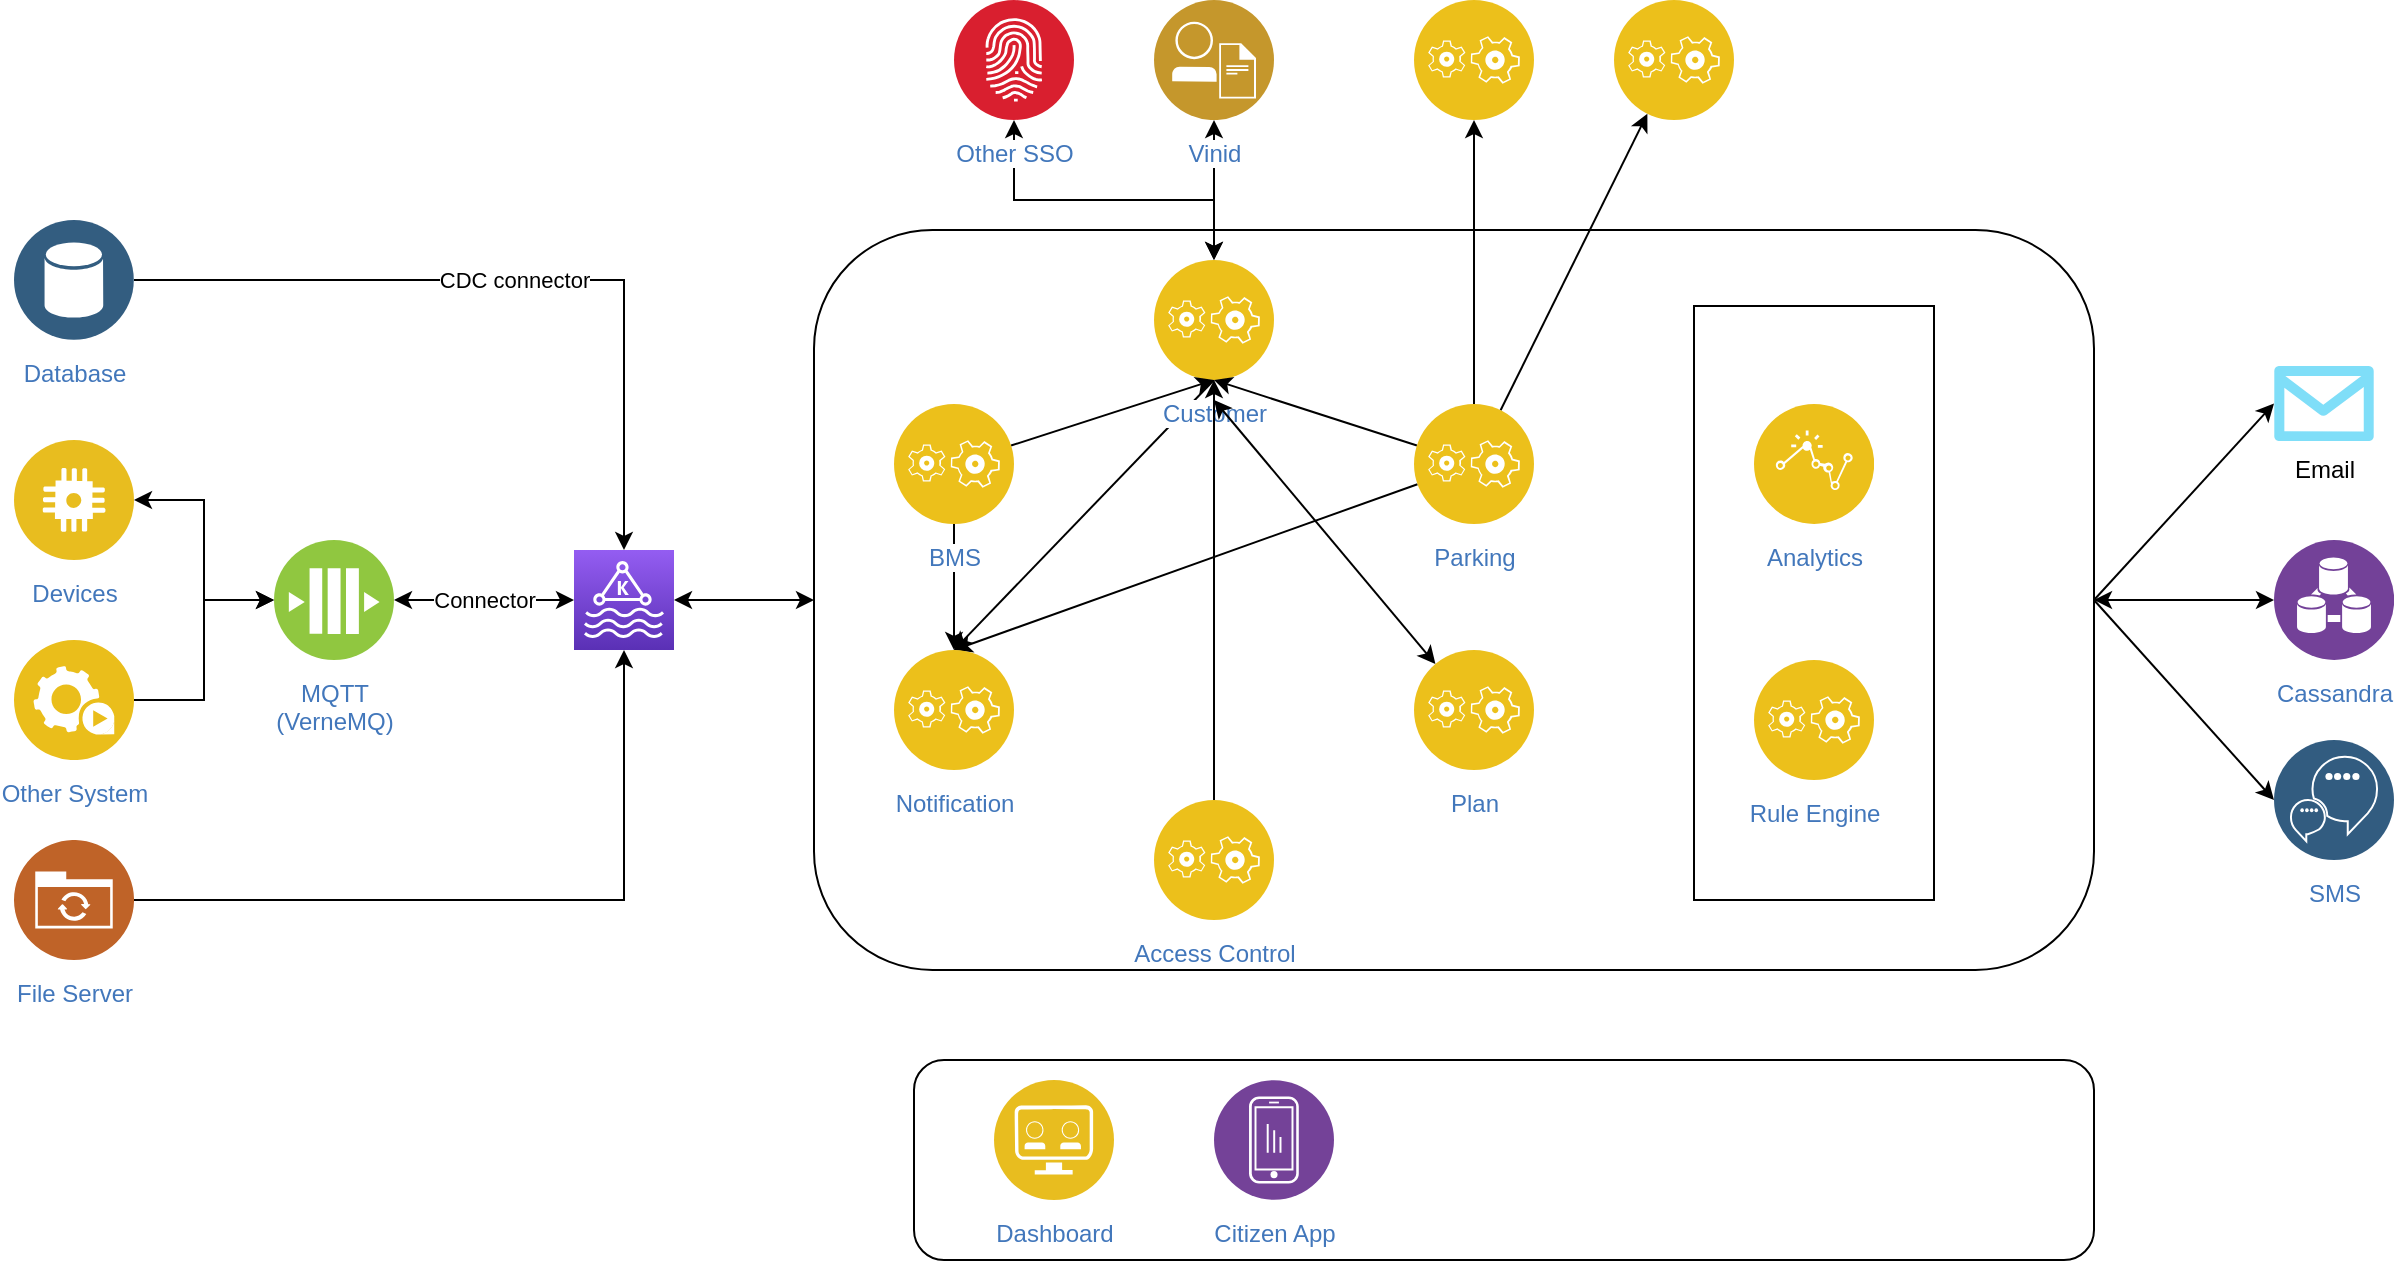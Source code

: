 <mxfile version="12.4.1" type="github" pages="1">
  <diagram id="yLZNIlH2zXO2sHHhMVWW" name="Page-1">
    <mxGraphModel dx="1360" dy="802" grid="1" gridSize="10" guides="1" tooltips="1" connect="1" arrows="1" fold="1" page="1" pageScale="1" pageWidth="1100" pageHeight="850" math="0" shadow="0">
      <root>
        <mxCell id="0"/>
        <mxCell id="1" parent="0"/>
        <mxCell id="hw8tsg2X2oHHRZ30RkQz-26" value="" style="rounded=1;whiteSpace=wrap;html=1;" vertex="1" parent="1">
          <mxGeometry x="460" y="620" width="590" height="100" as="geometry"/>
        </mxCell>
        <mxCell id="hw8tsg2X2oHHRZ30RkQz-3" style="edgeStyle=orthogonalEdgeStyle;rounded=0;orthogonalLoop=1;jettySize=auto;html=1;startArrow=classic;startFill=1;" edge="1" parent="1" source="YRo3PmSRweSSVWQ40-4b-10" target="YRo3PmSRweSSVWQ40-4b-31">
          <mxGeometry relative="1" as="geometry"/>
        </mxCell>
        <mxCell id="hw8tsg2X2oHHRZ30RkQz-6" style="rounded=0;orthogonalLoop=1;jettySize=auto;html=1;entryX=0;entryY=0.5;entryDx=0;entryDy=0;startArrow=none;startFill=0;exitX=1;exitY=0.5;exitDx=0;exitDy=0;" edge="1" parent="1" source="YRo3PmSRweSSVWQ40-4b-10" target="hw8tsg2X2oHHRZ30RkQz-5">
          <mxGeometry relative="1" as="geometry"/>
        </mxCell>
        <mxCell id="hw8tsg2X2oHHRZ30RkQz-9" style="edgeStyle=none;rounded=0;orthogonalLoop=1;jettySize=auto;html=1;entryX=0;entryY=0.5;entryDx=0;entryDy=0;entryPerimeter=0;startArrow=none;startFill=0;exitX=1;exitY=0.5;exitDx=0;exitDy=0;" edge="1" parent="1" source="YRo3PmSRweSSVWQ40-4b-10" target="hw8tsg2X2oHHRZ30RkQz-8">
          <mxGeometry relative="1" as="geometry"/>
        </mxCell>
        <mxCell id="YRo3PmSRweSSVWQ40-4b-10" value="" style="rounded=1;whiteSpace=wrap;html=1;arcSize=16;" parent="1" vertex="1">
          <mxGeometry x="410" y="205" width="640" height="370" as="geometry"/>
        </mxCell>
        <mxCell id="YRo3PmSRweSSVWQ40-4b-8" value="Connector" style="edgeStyle=orthogonalEdgeStyle;rounded=0;orthogonalLoop=1;jettySize=auto;html=1;startArrow=classic;startFill=1;" parent="1" source="YRo3PmSRweSSVWQ40-4b-1" target="YRo3PmSRweSSVWQ40-4b-7" edge="1">
          <mxGeometry relative="1" as="geometry"/>
        </mxCell>
        <mxCell id="YRo3PmSRweSSVWQ40-4b-1" value="MQTT&lt;br&gt;(VerneMQ)" style="aspect=fixed;perimeter=ellipsePerimeter;html=1;align=center;shadow=0;dashed=0;fontColor=#4277BB;labelBackgroundColor=#ffffff;fontSize=12;spacingTop=3;image;image=img/lib/ibm/blockchain/message_bus.svg;" parent="1" vertex="1">
          <mxGeometry x="140" y="360" width="60" height="60" as="geometry"/>
        </mxCell>
        <mxCell id="YRo3PmSRweSSVWQ40-4b-6" style="edgeStyle=orthogonalEdgeStyle;rounded=0;orthogonalLoop=1;jettySize=auto;html=1;startArrow=classic;startFill=1;" parent="1" source="YRo3PmSRweSSVWQ40-4b-3" target="YRo3PmSRweSSVWQ40-4b-1" edge="1">
          <mxGeometry relative="1" as="geometry"/>
        </mxCell>
        <mxCell id="YRo3PmSRweSSVWQ40-4b-3" value="Devices" style="aspect=fixed;perimeter=ellipsePerimeter;html=1;align=center;shadow=0;dashed=0;fontColor=#4277BB;labelBackgroundColor=#ffffff;fontSize=12;spacingTop=3;image;image=img/lib/ibm/applications/iot_application.svg;" parent="1" vertex="1">
          <mxGeometry x="10" y="310" width="60" height="60" as="geometry"/>
        </mxCell>
        <mxCell id="YRo3PmSRweSSVWQ40-4b-5" style="edgeStyle=orthogonalEdgeStyle;rounded=0;orthogonalLoop=1;jettySize=auto;html=1;entryX=0;entryY=0.5;entryDx=0;entryDy=0;" parent="1" source="YRo3PmSRweSSVWQ40-4b-4" target="YRo3PmSRweSSVWQ40-4b-1" edge="1">
          <mxGeometry relative="1" as="geometry"/>
        </mxCell>
        <mxCell id="YRo3PmSRweSSVWQ40-4b-4" value="Other System" style="aspect=fixed;perimeter=ellipsePerimeter;html=1;align=center;shadow=0;dashed=0;fontColor=#4277BB;labelBackgroundColor=#ffffff;fontSize=12;spacingTop=3;image;image=img/lib/ibm/applications/automation_tools.svg;" parent="1" vertex="1">
          <mxGeometry x="10" y="410" width="60" height="60" as="geometry"/>
        </mxCell>
        <mxCell id="YRo3PmSRweSSVWQ40-4b-11" style="edgeStyle=orthogonalEdgeStyle;rounded=0;orthogonalLoop=1;jettySize=auto;html=1;startArrow=classic;startFill=1;" parent="1" source="YRo3PmSRweSSVWQ40-4b-7" target="YRo3PmSRweSSVWQ40-4b-10" edge="1">
          <mxGeometry relative="1" as="geometry"/>
        </mxCell>
        <mxCell id="YRo3PmSRweSSVWQ40-4b-7" value="" style="outlineConnect=0;fontColor=#232F3E;gradientColor=#945DF2;gradientDirection=north;fillColor=#5A30B5;strokeColor=#ffffff;dashed=0;verticalLabelPosition=bottom;verticalAlign=top;align=center;html=1;fontSize=12;fontStyle=0;aspect=fixed;shape=mxgraph.aws4.resourceIcon;resIcon=mxgraph.aws4.managed_streaming_for_kafka;" parent="1" vertex="1">
          <mxGeometry x="290" y="365" width="50" height="50" as="geometry"/>
        </mxCell>
        <mxCell id="YRo3PmSRweSSVWQ40-4b-18" style="edgeStyle=orthogonalEdgeStyle;rounded=0;orthogonalLoop=1;jettySize=auto;html=1;startArrow=classic;startFill=1;" parent="1" source="YRo3PmSRweSSVWQ40-4b-12" target="YRo3PmSRweSSVWQ40-4b-15" edge="1">
          <mxGeometry relative="1" as="geometry">
            <Array as="points">
              <mxPoint x="610" y="150"/>
              <mxPoint x="610" y="150"/>
            </Array>
          </mxGeometry>
        </mxCell>
        <mxCell id="YRo3PmSRweSSVWQ40-4b-19" style="edgeStyle=orthogonalEdgeStyle;rounded=0;orthogonalLoop=1;jettySize=auto;html=1;entryX=0.5;entryY=1;entryDx=0;entryDy=0;startArrow=classic;startFill=1;" parent="1" source="YRo3PmSRweSSVWQ40-4b-12" target="hw8tsg2X2oHHRZ30RkQz-2" edge="1">
          <mxGeometry relative="1" as="geometry">
            <mxPoint x="530" y="160" as="targetPoint"/>
            <Array as="points">
              <mxPoint x="610" y="190"/>
              <mxPoint x="510" y="190"/>
            </Array>
          </mxGeometry>
        </mxCell>
        <mxCell id="hw8tsg2X2oHHRZ30RkQz-22" style="edgeStyle=none;rounded=0;orthogonalLoop=1;jettySize=auto;html=1;entryX=0.5;entryY=0;entryDx=0;entryDy=0;startArrow=none;startFill=0;exitX=0.5;exitY=1;exitDx=0;exitDy=0;" edge="1" parent="1" source="YRo3PmSRweSSVWQ40-4b-12" target="hw8tsg2X2oHHRZ30RkQz-1">
          <mxGeometry relative="1" as="geometry"/>
        </mxCell>
        <mxCell id="YRo3PmSRweSSVWQ40-4b-12" value="Customer" style="aspect=fixed;perimeter=ellipsePerimeter;html=1;align=center;shadow=0;dashed=0;fontColor=#4277BB;labelBackgroundColor=#ffffff;fontSize=12;spacingTop=3;image;image=img/lib/ibm/applications/application_logic.svg;" parent="1" vertex="1">
          <mxGeometry x="580" y="220" width="60" height="60" as="geometry"/>
        </mxCell>
        <mxCell id="hw8tsg2X2oHHRZ30RkQz-12" style="edgeStyle=none;rounded=0;orthogonalLoop=1;jettySize=auto;html=1;startArrow=none;startFill=0;" edge="1" parent="1" source="YRo3PmSRweSSVWQ40-4b-13" target="hw8tsg2X2oHHRZ30RkQz-10">
          <mxGeometry relative="1" as="geometry"/>
        </mxCell>
        <mxCell id="hw8tsg2X2oHHRZ30RkQz-13" style="edgeStyle=orthogonalEdgeStyle;rounded=0;orthogonalLoop=1;jettySize=auto;html=1;startArrow=none;startFill=0;exitX=0.5;exitY=0;exitDx=0;exitDy=0;" edge="1" parent="1" source="YRo3PmSRweSSVWQ40-4b-13" target="hw8tsg2X2oHHRZ30RkQz-11">
          <mxGeometry relative="1" as="geometry"/>
        </mxCell>
        <mxCell id="hw8tsg2X2oHHRZ30RkQz-20" style="edgeStyle=none;rounded=0;orthogonalLoop=1;jettySize=auto;html=1;entryX=0.5;entryY=0;entryDx=0;entryDy=0;startArrow=none;startFill=0;" edge="1" parent="1" source="YRo3PmSRweSSVWQ40-4b-13" target="hw8tsg2X2oHHRZ30RkQz-1">
          <mxGeometry relative="1" as="geometry"/>
        </mxCell>
        <mxCell id="hw8tsg2X2oHHRZ30RkQz-21" style="edgeStyle=none;rounded=0;orthogonalLoop=1;jettySize=auto;html=1;startArrow=none;startFill=0;" edge="1" parent="1" source="YRo3PmSRweSSVWQ40-4b-13">
          <mxGeometry relative="1" as="geometry">
            <mxPoint x="610" y="280" as="targetPoint"/>
          </mxGeometry>
        </mxCell>
        <mxCell id="YRo3PmSRweSSVWQ40-4b-13" value="Parking" style="aspect=fixed;perimeter=ellipsePerimeter;html=1;align=center;shadow=0;dashed=0;fontColor=#4277BB;labelBackgroundColor=#ffffff;fontSize=12;spacingTop=3;image;image=img/lib/ibm/applications/application_logic.svg;" parent="1" vertex="1">
          <mxGeometry x="710" y="292" width="60" height="60" as="geometry"/>
        </mxCell>
        <mxCell id="YRo3PmSRweSSVWQ40-4b-15" value="Vinid" style="aspect=fixed;perimeter=ellipsePerimeter;html=1;align=center;shadow=0;dashed=0;fontColor=#4277BB;labelBackgroundColor=#ffffff;fontSize=12;spacingTop=3;image;image=img/lib/ibm/users/integrated_digital_experiences.svg;" parent="1" vertex="1">
          <mxGeometry x="580" y="90" width="60" height="60" as="geometry"/>
        </mxCell>
        <mxCell id="hw8tsg2X2oHHRZ30RkQz-19" style="rounded=0;orthogonalLoop=1;jettySize=auto;html=1;entryX=0.5;entryY=1;entryDx=0;entryDy=0;startArrow=none;startFill=0;" edge="1" parent="1" source="YRo3PmSRweSSVWQ40-4b-20" target="YRo3PmSRweSSVWQ40-4b-12">
          <mxGeometry relative="1" as="geometry"/>
        </mxCell>
        <mxCell id="YRo3PmSRweSSVWQ40-4b-20" value="Access Control" style="aspect=fixed;perimeter=ellipsePerimeter;html=1;align=center;shadow=0;dashed=0;fontColor=#4277BB;labelBackgroundColor=#ffffff;fontSize=12;spacingTop=3;image;image=img/lib/ibm/applications/application_logic.svg;" parent="1" vertex="1">
          <mxGeometry x="580" y="490" width="60" height="60" as="geometry"/>
        </mxCell>
        <mxCell id="hw8tsg2X2oHHRZ30RkQz-23" style="edgeStyle=none;rounded=0;orthogonalLoop=1;jettySize=auto;html=1;entryX=0.5;entryY=1;entryDx=0;entryDy=0;startArrow=none;startFill=0;" edge="1" parent="1" source="YRo3PmSRweSSVWQ40-4b-21" target="YRo3PmSRweSSVWQ40-4b-12">
          <mxGeometry relative="1" as="geometry"/>
        </mxCell>
        <mxCell id="hw8tsg2X2oHHRZ30RkQz-24" style="edgeStyle=none;rounded=0;orthogonalLoop=1;jettySize=auto;html=1;entryX=0.5;entryY=0;entryDx=0;entryDy=0;startArrow=none;startFill=0;" edge="1" parent="1" source="YRo3PmSRweSSVWQ40-4b-21" target="hw8tsg2X2oHHRZ30RkQz-1">
          <mxGeometry relative="1" as="geometry"/>
        </mxCell>
        <mxCell id="YRo3PmSRweSSVWQ40-4b-21" value="BMS" style="aspect=fixed;perimeter=ellipsePerimeter;html=1;align=center;shadow=0;dashed=0;fontColor=#4277BB;labelBackgroundColor=#ffffff;fontSize=12;spacingTop=3;image;image=img/lib/ibm/applications/application_logic.svg;" parent="1" vertex="1">
          <mxGeometry x="450" y="292" width="60" height="60" as="geometry"/>
        </mxCell>
        <mxCell id="YRo3PmSRweSSVWQ40-4b-31" value="Cassandra" style="aspect=fixed;perimeter=ellipsePerimeter;html=1;align=center;shadow=0;dashed=0;fontColor=#4277BB;labelBackgroundColor=#ffffff;fontSize=12;spacingTop=3;image;image=img/lib/ibm/analytics/data_integration.svg;" parent="1" vertex="1">
          <mxGeometry x="1140" y="360" width="60" height="60" as="geometry"/>
        </mxCell>
        <mxCell id="hw8tsg2X2oHHRZ30RkQz-1" value="Notification" style="aspect=fixed;perimeter=ellipsePerimeter;html=1;align=center;shadow=0;dashed=0;fontColor=#4277BB;labelBackgroundColor=#ffffff;fontSize=12;spacingTop=3;image;image=img/lib/ibm/applications/application_logic.svg;" vertex="1" parent="1">
          <mxGeometry x="450" y="415" width="60" height="60" as="geometry"/>
        </mxCell>
        <mxCell id="hw8tsg2X2oHHRZ30RkQz-2" value="Other SSO" style="aspect=fixed;perimeter=ellipsePerimeter;html=1;align=center;shadow=0;dashed=0;fontColor=#4277BB;labelBackgroundColor=#ffffff;fontSize=12;spacingTop=3;image;image=img/lib/ibm/blockchain/identity_access_manager.svg;" vertex="1" parent="1">
          <mxGeometry x="480" y="90" width="60" height="60" as="geometry"/>
        </mxCell>
        <mxCell id="hw8tsg2X2oHHRZ30RkQz-5" value="SMS" style="aspect=fixed;perimeter=ellipsePerimeter;html=1;align=center;shadow=0;dashed=0;fontColor=#4277BB;labelBackgroundColor=#ffffff;fontSize=12;spacingTop=3;image;image=img/lib/ibm/data/conversation_trained_deployed.svg;" vertex="1" parent="1">
          <mxGeometry x="1140" y="460" width="60" height="60" as="geometry"/>
        </mxCell>
        <mxCell id="hw8tsg2X2oHHRZ30RkQz-14" style="edgeStyle=orthogonalEdgeStyle;rounded=0;orthogonalLoop=1;jettySize=auto;html=1;startArrow=none;startFill=0;" edge="1" parent="1" source="hw8tsg2X2oHHRZ30RkQz-7" target="YRo3PmSRweSSVWQ40-4b-7">
          <mxGeometry relative="1" as="geometry"/>
        </mxCell>
        <mxCell id="hw8tsg2X2oHHRZ30RkQz-7" value="File Server" style="aspect=fixed;perimeter=ellipsePerimeter;html=1;align=center;shadow=0;dashed=0;fontColor=#4277BB;labelBackgroundColor=#ffffff;fontSize=12;spacingTop=3;image;image=img/lib/ibm/social/file_sync.svg;" vertex="1" parent="1">
          <mxGeometry x="10" y="510" width="60" height="60" as="geometry"/>
        </mxCell>
        <mxCell id="hw8tsg2X2oHHRZ30RkQz-8" value="Email" style="verticalLabelPosition=bottom;html=1;verticalAlign=top;align=center;strokeColor=none;fillColor=#00BEF2;shape=mxgraph.azure.message;pointerEvents=1;" vertex="1" parent="1">
          <mxGeometry x="1140" y="273" width="50" height="37.5" as="geometry"/>
        </mxCell>
        <mxCell id="hw8tsg2X2oHHRZ30RkQz-10" value="" style="aspect=fixed;perimeter=ellipsePerimeter;html=1;align=center;shadow=0;dashed=0;fontColor=#4277BB;labelBackgroundColor=#ffffff;fontSize=12;spacingTop=3;image;image=img/lib/ibm/applications/application_logic.svg;" vertex="1" parent="1">
          <mxGeometry x="810" y="90" width="60" height="60" as="geometry"/>
        </mxCell>
        <mxCell id="hw8tsg2X2oHHRZ30RkQz-11" value="" style="aspect=fixed;perimeter=ellipsePerimeter;html=1;align=center;shadow=0;dashed=0;fontColor=#4277BB;labelBackgroundColor=#ffffff;fontSize=12;spacingTop=3;image;image=img/lib/ibm/applications/application_logic.svg;" vertex="1" parent="1">
          <mxGeometry x="710" y="90" width="60" height="60" as="geometry"/>
        </mxCell>
        <mxCell id="hw8tsg2X2oHHRZ30RkQz-16" value="CDC connector" style="edgeStyle=orthogonalEdgeStyle;rounded=0;orthogonalLoop=1;jettySize=auto;html=1;startArrow=none;startFill=0;" edge="1" parent="1" source="hw8tsg2X2oHHRZ30RkQz-15" target="YRo3PmSRweSSVWQ40-4b-7">
          <mxGeometry relative="1" as="geometry"/>
        </mxCell>
        <mxCell id="hw8tsg2X2oHHRZ30RkQz-15" value="Database" style="aspect=fixed;perimeter=ellipsePerimeter;html=1;align=center;shadow=0;dashed=0;fontColor=#4277BB;labelBackgroundColor=#ffffff;fontSize=12;spacingTop=3;image;image=img/lib/ibm/data/data_services.svg;" vertex="1" parent="1">
          <mxGeometry x="10" y="200" width="60" height="60" as="geometry"/>
        </mxCell>
        <mxCell id="hw8tsg2X2oHHRZ30RkQz-28" value="Dashboard" style="aspect=fixed;perimeter=ellipsePerimeter;html=1;align=center;shadow=0;dashed=0;fontColor=#4277BB;labelBackgroundColor=#ffffff;fontSize=12;spacingTop=3;image;image=img/lib/ibm/applications/api_developer_portal.svg;" vertex="1" parent="1">
          <mxGeometry x="500" y="630" width="60" height="60" as="geometry"/>
        </mxCell>
        <mxCell id="hw8tsg2X2oHHRZ30RkQz-32" value="" style="rounded=0;whiteSpace=wrap;html=1;" vertex="1" parent="1">
          <mxGeometry x="850" y="243" width="120" height="297" as="geometry"/>
        </mxCell>
        <mxCell id="hw8tsg2X2oHHRZ30RkQz-33" value="Analytics" style="aspect=fixed;perimeter=ellipsePerimeter;html=1;align=center;shadow=0;dashed=0;fontColor=#4277BB;labelBackgroundColor=#ffffff;fontSize=12;spacingTop=3;image;image=img/lib/ibm/applications/actionable_insight.svg;" vertex="1" parent="1">
          <mxGeometry x="880" y="292" width="60" height="60" as="geometry"/>
        </mxCell>
        <mxCell id="hw8tsg2X2oHHRZ30RkQz-35" value="Citizen App" style="aspect=fixed;perimeter=ellipsePerimeter;html=1;align=center;shadow=0;dashed=0;fontColor=#4277BB;labelBackgroundColor=#ffffff;fontSize=12;spacingTop=3;image;image=img/lib/ibm/analytics/device_analytics.svg;" vertex="1" parent="1">
          <mxGeometry x="610" y="630" width="60" height="60" as="geometry"/>
        </mxCell>
        <mxCell id="hw8tsg2X2oHHRZ30RkQz-38" style="edgeStyle=none;rounded=0;orthogonalLoop=1;jettySize=auto;html=1;startArrow=classic;startFill=1;" edge="1" parent="1" source="hw8tsg2X2oHHRZ30RkQz-36">
          <mxGeometry relative="1" as="geometry">
            <mxPoint x="610" y="290" as="targetPoint"/>
          </mxGeometry>
        </mxCell>
        <mxCell id="hw8tsg2X2oHHRZ30RkQz-36" value="Plan" style="aspect=fixed;perimeter=ellipsePerimeter;html=1;align=center;shadow=0;dashed=0;fontColor=#4277BB;labelBackgroundColor=#ffffff;fontSize=12;spacingTop=3;image;image=img/lib/ibm/applications/application_logic.svg;" vertex="1" parent="1">
          <mxGeometry x="710" y="415" width="60" height="60" as="geometry"/>
        </mxCell>
        <mxCell id="hw8tsg2X2oHHRZ30RkQz-37" value="Rule Engine" style="aspect=fixed;perimeter=ellipsePerimeter;html=1;align=center;shadow=0;dashed=0;fontColor=#4277BB;labelBackgroundColor=#ffffff;fontSize=12;spacingTop=3;image;image=img/lib/ibm/applications/application_logic.svg;" vertex="1" parent="1">
          <mxGeometry x="880" y="420" width="60" height="60" as="geometry"/>
        </mxCell>
      </root>
    </mxGraphModel>
  </diagram>
</mxfile>
